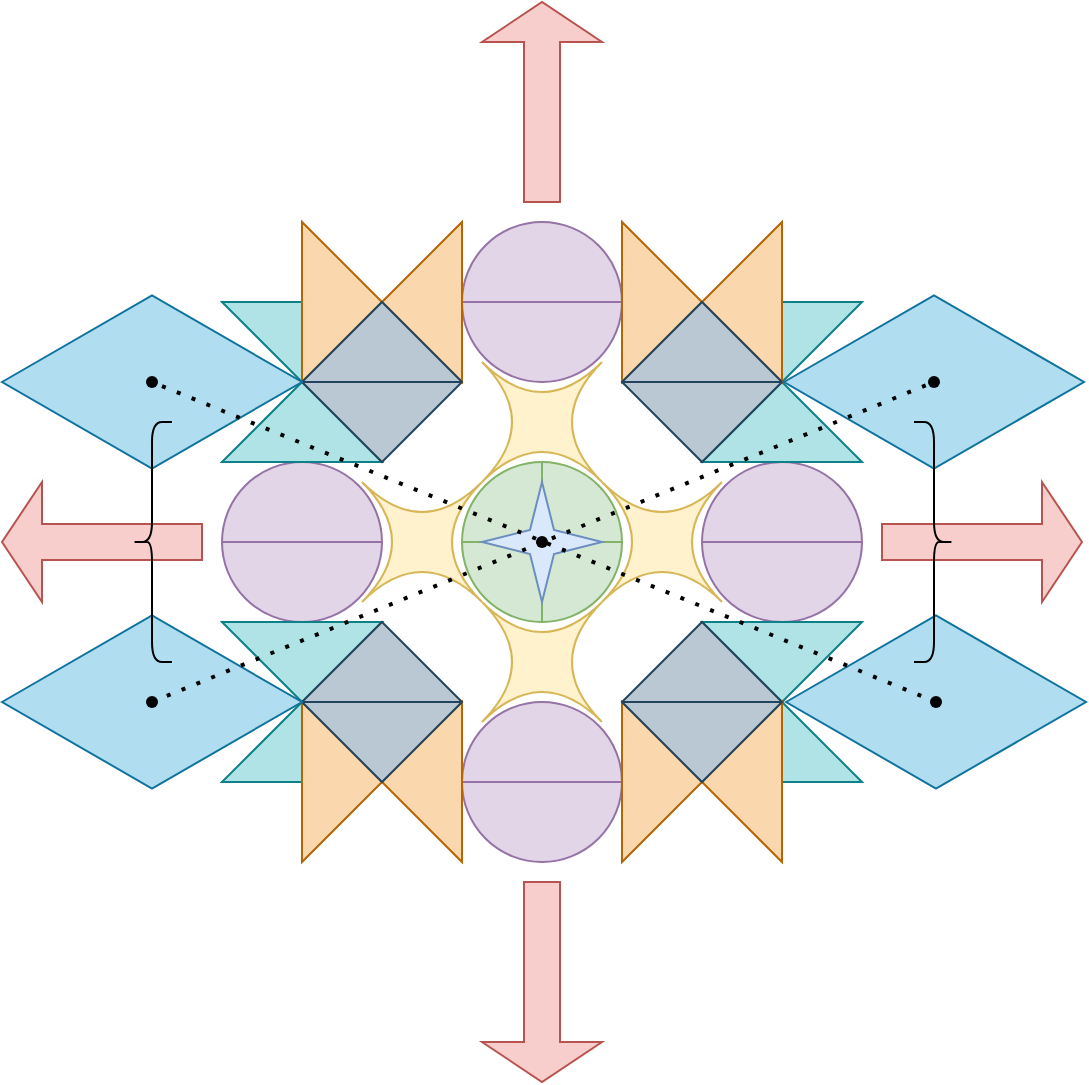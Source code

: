 <mxfile version="20.8.20" type="github"><diagram name="Page-1" id="1CPOi2_iGt83dOstC2s9"><mxGraphModel dx="272" dy="725" grid="1" gridSize="10" guides="1" tooltips="1" connect="1" arrows="1" fold="1" page="1" pageScale="1" pageWidth="850" pageHeight="1100" math="0" shadow="0"><root><mxCell id="0"/><mxCell id="1" parent="0"/><mxCell id="QfmTM8FD3PfraUY0HdMh-23" value="" style="shape=orEllipse;perimeter=ellipsePerimeter;whiteSpace=wrap;html=1;backgroundOutline=1;fillColor=#d5e8d4;strokeColor=#82b366;" vertex="1" parent="1"><mxGeometry x="1180" y="320" width="80" height="80" as="geometry"/></mxCell><mxCell id="QfmTM8FD3PfraUY0HdMh-24" value="" style="shape=switch;whiteSpace=wrap;html=1;fillColor=#fff2cc;strokeColor=#d6b656;" vertex="1" parent="1"><mxGeometry x="1190" y="270" width="60" height="60" as="geometry"/></mxCell><mxCell id="QfmTM8FD3PfraUY0HdMh-25" value="" style="shape=switch;whiteSpace=wrap;html=1;fillColor=#fff2cc;strokeColor=#d6b656;" vertex="1" parent="1"><mxGeometry x="1130" y="330" width="60" height="60" as="geometry"/></mxCell><mxCell id="QfmTM8FD3PfraUY0HdMh-26" value="" style="shape=switch;whiteSpace=wrap;html=1;fillColor=#fff2cc;strokeColor=#d6b656;" vertex="1" parent="1"><mxGeometry x="1190" y="390" width="60" height="60" as="geometry"/></mxCell><mxCell id="QfmTM8FD3PfraUY0HdMh-27" value="" style="shape=switch;whiteSpace=wrap;html=1;fillColor=#fff2cc;strokeColor=#d6b656;" vertex="1" parent="1"><mxGeometry x="1250" y="330" width="60" height="60" as="geometry"/></mxCell><mxCell id="QfmTM8FD3PfraUY0HdMh-28" value="" style="shape=lineEllipse;perimeter=ellipsePerimeter;whiteSpace=wrap;html=1;backgroundOutline=1;fillColor=#e1d5e7;strokeColor=#9673a6;" vertex="1" parent="1"><mxGeometry x="1060" y="320" width="80" height="80" as="geometry"/></mxCell><mxCell id="QfmTM8FD3PfraUY0HdMh-29" value="" style="shape=lineEllipse;perimeter=ellipsePerimeter;whiteSpace=wrap;html=1;backgroundOutline=1;fillColor=#e1d5e7;strokeColor=#9673a6;" vertex="1" parent="1"><mxGeometry x="1180" y="200" width="80" height="80" as="geometry"/></mxCell><mxCell id="QfmTM8FD3PfraUY0HdMh-30" value="" style="shape=lineEllipse;perimeter=ellipsePerimeter;whiteSpace=wrap;html=1;backgroundOutline=1;fillColor=#e1d5e7;strokeColor=#9673a6;" vertex="1" parent="1"><mxGeometry x="1180" y="440" width="80" height="80" as="geometry"/></mxCell><mxCell id="QfmTM8FD3PfraUY0HdMh-31" value="" style="shape=lineEllipse;perimeter=ellipsePerimeter;whiteSpace=wrap;html=1;backgroundOutline=1;fillColor=#e1d5e7;strokeColor=#9673a6;" vertex="1" parent="1"><mxGeometry x="1300" y="320" width="80" height="80" as="geometry"/></mxCell><mxCell id="QfmTM8FD3PfraUY0HdMh-36" value="" style="verticalLabelPosition=bottom;verticalAlign=top;html=1;shape=mxgraph.basic.4_point_star_2;dx=0.8;fillColor=#dae8fc;strokeColor=#6c8ebf;" vertex="1" parent="1"><mxGeometry x="1190" y="330" width="60" height="60" as="geometry"/></mxCell><mxCell id="QfmTM8FD3PfraUY0HdMh-39" value="" style="shape=singleArrow;direction=west;whiteSpace=wrap;html=1;fillColor=#f8cecc;strokeColor=#b85450;" vertex="1" parent="1"><mxGeometry x="950" y="330" width="100" height="60" as="geometry"/></mxCell><mxCell id="QfmTM8FD3PfraUY0HdMh-40" value="" style="shape=singleArrow;whiteSpace=wrap;html=1;fillColor=#f8cecc;strokeColor=#b85450;" vertex="1" parent="1"><mxGeometry x="1390" y="330" width="100" height="60" as="geometry"/></mxCell><mxCell id="QfmTM8FD3PfraUY0HdMh-41" value="" style="shape=singleArrow;direction=north;whiteSpace=wrap;html=1;fillColor=#f8cecc;strokeColor=#b85450;" vertex="1" parent="1"><mxGeometry x="1190" y="90" width="60" height="100" as="geometry"/></mxCell><mxCell id="QfmTM8FD3PfraUY0HdMh-42" value="" style="shape=singleArrow;direction=south;whiteSpace=wrap;html=1;fillColor=#f8cecc;strokeColor=#b85450;" vertex="1" parent="1"><mxGeometry x="1190" y="530" width="60" height="100" as="geometry"/></mxCell><mxCell id="QfmTM8FD3PfraUY0HdMh-48" value="" style="shape=collate;whiteSpace=wrap;html=1;fillColor=#b0e3e6;strokeColor=#0e8088;" vertex="1" parent="1"><mxGeometry x="1060" y="400" width="80" height="80" as="geometry"/></mxCell><mxCell id="QfmTM8FD3PfraUY0HdMh-49" value="" style="shape=collate;whiteSpace=wrap;html=1;rotation=90;fillColor=#fad7ac;strokeColor=#b46504;" vertex="1" parent="1"><mxGeometry x="1100" y="440" width="80" height="80" as="geometry"/></mxCell><mxCell id="QfmTM8FD3PfraUY0HdMh-50" value="" style="shape=collate;whiteSpace=wrap;html=1;fillColor=#b0e3e6;strokeColor=#0e8088;" vertex="1" parent="1"><mxGeometry x="1300" y="400" width="80" height="80" as="geometry"/></mxCell><mxCell id="QfmTM8FD3PfraUY0HdMh-51" value="" style="shape=collate;whiteSpace=wrap;html=1;rotation=90;fillColor=#fad7ac;strokeColor=#b46504;" vertex="1" parent="1"><mxGeometry x="1260" y="440" width="80" height="80" as="geometry"/></mxCell><mxCell id="QfmTM8FD3PfraUY0HdMh-52" value="" style="shape=collate;whiteSpace=wrap;html=1;fillColor=#b0e3e6;strokeColor=#0e8088;" vertex="1" parent="1"><mxGeometry x="1060" y="240" width="80" height="80" as="geometry"/></mxCell><mxCell id="QfmTM8FD3PfraUY0HdMh-53" value="" style="shape=collate;whiteSpace=wrap;html=1;direction=south;rotation=-180;fillColor=#fad7ac;strokeColor=#b46504;" vertex="1" parent="1"><mxGeometry x="1100" y="200" width="80" height="80" as="geometry"/></mxCell><mxCell id="QfmTM8FD3PfraUY0HdMh-54" value="" style="shape=collate;whiteSpace=wrap;html=1;fillColor=#b0e3e6;strokeColor=#0e8088;" vertex="1" parent="1"><mxGeometry x="1300" y="240" width="80" height="80" as="geometry"/></mxCell><mxCell id="QfmTM8FD3PfraUY0HdMh-55" value="" style="shape=collate;whiteSpace=wrap;html=1;rotation=-90;fillColor=#fad7ac;strokeColor=#b46504;" vertex="1" parent="1"><mxGeometry x="1260" y="200" width="80" height="80" as="geometry"/></mxCell><mxCell id="QfmTM8FD3PfraUY0HdMh-56" value="" style="shape=sortShape;perimeter=rhombusPerimeter;whiteSpace=wrap;html=1;fillColor=#bac8d3;strokeColor=#23445d;" vertex="1" parent="1"><mxGeometry x="1100" y="400" width="80" height="80" as="geometry"/></mxCell><mxCell id="QfmTM8FD3PfraUY0HdMh-57" value="" style="shape=sortShape;perimeter=rhombusPerimeter;whiteSpace=wrap;html=1;fillColor=#bac8d3;strokeColor=#23445d;" vertex="1" parent="1"><mxGeometry x="1260" y="400" width="80" height="80" as="geometry"/></mxCell><mxCell id="QfmTM8FD3PfraUY0HdMh-58" value="" style="shape=sortShape;perimeter=rhombusPerimeter;whiteSpace=wrap;html=1;fillColor=#bac8d3;strokeColor=#23445d;" vertex="1" parent="1"><mxGeometry x="1100" y="240" width="80" height="80" as="geometry"/></mxCell><mxCell id="QfmTM8FD3PfraUY0HdMh-59" value="" style="shape=sortShape;perimeter=rhombusPerimeter;whiteSpace=wrap;html=1;fillColor=#bac8d3;strokeColor=#23445d;" vertex="1" parent="1"><mxGeometry x="1260" y="240" width="80" height="80" as="geometry"/></mxCell><mxCell id="QfmTM8FD3PfraUY0HdMh-60" value="" style="html=1;whiteSpace=wrap;aspect=fixed;shape=isoRectangle;fillColor=#b1ddf0;strokeColor=#10739e;" vertex="1" parent="1"><mxGeometry x="950" y="235" width="150" height="90" as="geometry"/></mxCell><mxCell id="QfmTM8FD3PfraUY0HdMh-61" value="" style="html=1;whiteSpace=wrap;aspect=fixed;shape=isoRectangle;fillColor=#b1ddf0;strokeColor=#10739e;" vertex="1" parent="1"><mxGeometry x="1341" y="235" width="150" height="90" as="geometry"/></mxCell><mxCell id="QfmTM8FD3PfraUY0HdMh-62" value="" style="html=1;whiteSpace=wrap;aspect=fixed;shape=isoRectangle;fillColor=#b1ddf0;strokeColor=#10739e;" vertex="1" parent="1"><mxGeometry x="950" y="395" width="150" height="90" as="geometry"/></mxCell><mxCell id="QfmTM8FD3PfraUY0HdMh-63" value="" style="html=1;whiteSpace=wrap;aspect=fixed;shape=isoRectangle;fillColor=#b1ddf0;strokeColor=#10739e;" vertex="1" parent="1"><mxGeometry x="1342" y="395" width="150" height="90" as="geometry"/></mxCell><mxCell id="QfmTM8FD3PfraUY0HdMh-64" value="" style="shape=curlyBracket;whiteSpace=wrap;html=1;rounded=1;flipH=1;labelPosition=right;verticalLabelPosition=middle;align=left;verticalAlign=middle;" vertex="1" parent="1"><mxGeometry x="1406" y="300" width="20" height="120" as="geometry"/></mxCell><mxCell id="QfmTM8FD3PfraUY0HdMh-65" value="" style="shape=curlyBracket;whiteSpace=wrap;html=1;rounded=1;labelPosition=left;verticalLabelPosition=middle;align=right;verticalAlign=middle;" vertex="1" parent="1"><mxGeometry x="1015" y="300" width="20" height="120" as="geometry"/></mxCell><mxCell id="QfmTM8FD3PfraUY0HdMh-66" value="" style="shape=waypoint;sketch=0;fillStyle=solid;size=6;pointerEvents=1;points=[];fillColor=none;resizable=0;rotatable=0;perimeter=centerPerimeter;snapToPoint=1;" vertex="1" parent="1"><mxGeometry x="1210" y="350" width="20" height="20" as="geometry"/></mxCell><mxCell id="QfmTM8FD3PfraUY0HdMh-67" value="" style="shape=waypoint;sketch=0;fillStyle=solid;size=6;pointerEvents=1;points=[];fillColor=none;resizable=0;rotatable=0;perimeter=centerPerimeter;snapToPoint=1;" vertex="1" parent="1"><mxGeometry x="1015" y="270" width="20" height="20" as="geometry"/></mxCell><mxCell id="QfmTM8FD3PfraUY0HdMh-68" value="" style="shape=waypoint;sketch=0;fillStyle=solid;size=6;pointerEvents=1;points=[];fillColor=none;resizable=0;rotatable=0;perimeter=centerPerimeter;snapToPoint=1;" vertex="1" parent="1"><mxGeometry x="1015" y="430" width="20" height="20" as="geometry"/></mxCell><mxCell id="QfmTM8FD3PfraUY0HdMh-69" value="" style="shape=waypoint;sketch=0;fillStyle=solid;size=6;pointerEvents=1;points=[];fillColor=none;resizable=0;rotatable=0;perimeter=centerPerimeter;snapToPoint=1;" vertex="1" parent="1"><mxGeometry x="1406" y="270" width="20" height="20" as="geometry"/></mxCell><mxCell id="QfmTM8FD3PfraUY0HdMh-70" value="" style="shape=waypoint;sketch=0;fillStyle=solid;size=6;pointerEvents=1;points=[];fillColor=none;resizable=0;rotatable=0;perimeter=centerPerimeter;snapToPoint=1;" vertex="1" parent="1"><mxGeometry x="1407" y="430" width="20" height="20" as="geometry"/></mxCell><mxCell id="QfmTM8FD3PfraUY0HdMh-77" value="" style="endArrow=none;dashed=1;html=1;dashPattern=1 3;strokeWidth=2;rounded=0;" edge="1" parent="1" source="QfmTM8FD3PfraUY0HdMh-70" target="QfmTM8FD3PfraUY0HdMh-67"><mxGeometry width="50" height="50" relative="1" as="geometry"><mxPoint x="940" y="190" as="sourcePoint"/><mxPoint x="990" y="140" as="targetPoint"/></mxGeometry></mxCell><mxCell id="QfmTM8FD3PfraUY0HdMh-78" value="" style="endArrow=none;dashed=1;html=1;dashPattern=1 3;strokeWidth=2;rounded=0;entryX=0.776;entryY=0.603;entryDx=0;entryDy=0;entryPerimeter=0;" edge="1" parent="1" source="QfmTM8FD3PfraUY0HdMh-68" target="QfmTM8FD3PfraUY0HdMh-69"><mxGeometry width="50" height="50" relative="1" as="geometry"><mxPoint x="940" y="200" as="sourcePoint"/><mxPoint x="990" y="150" as="targetPoint"/></mxGeometry></mxCell></root></mxGraphModel></diagram></mxfile>